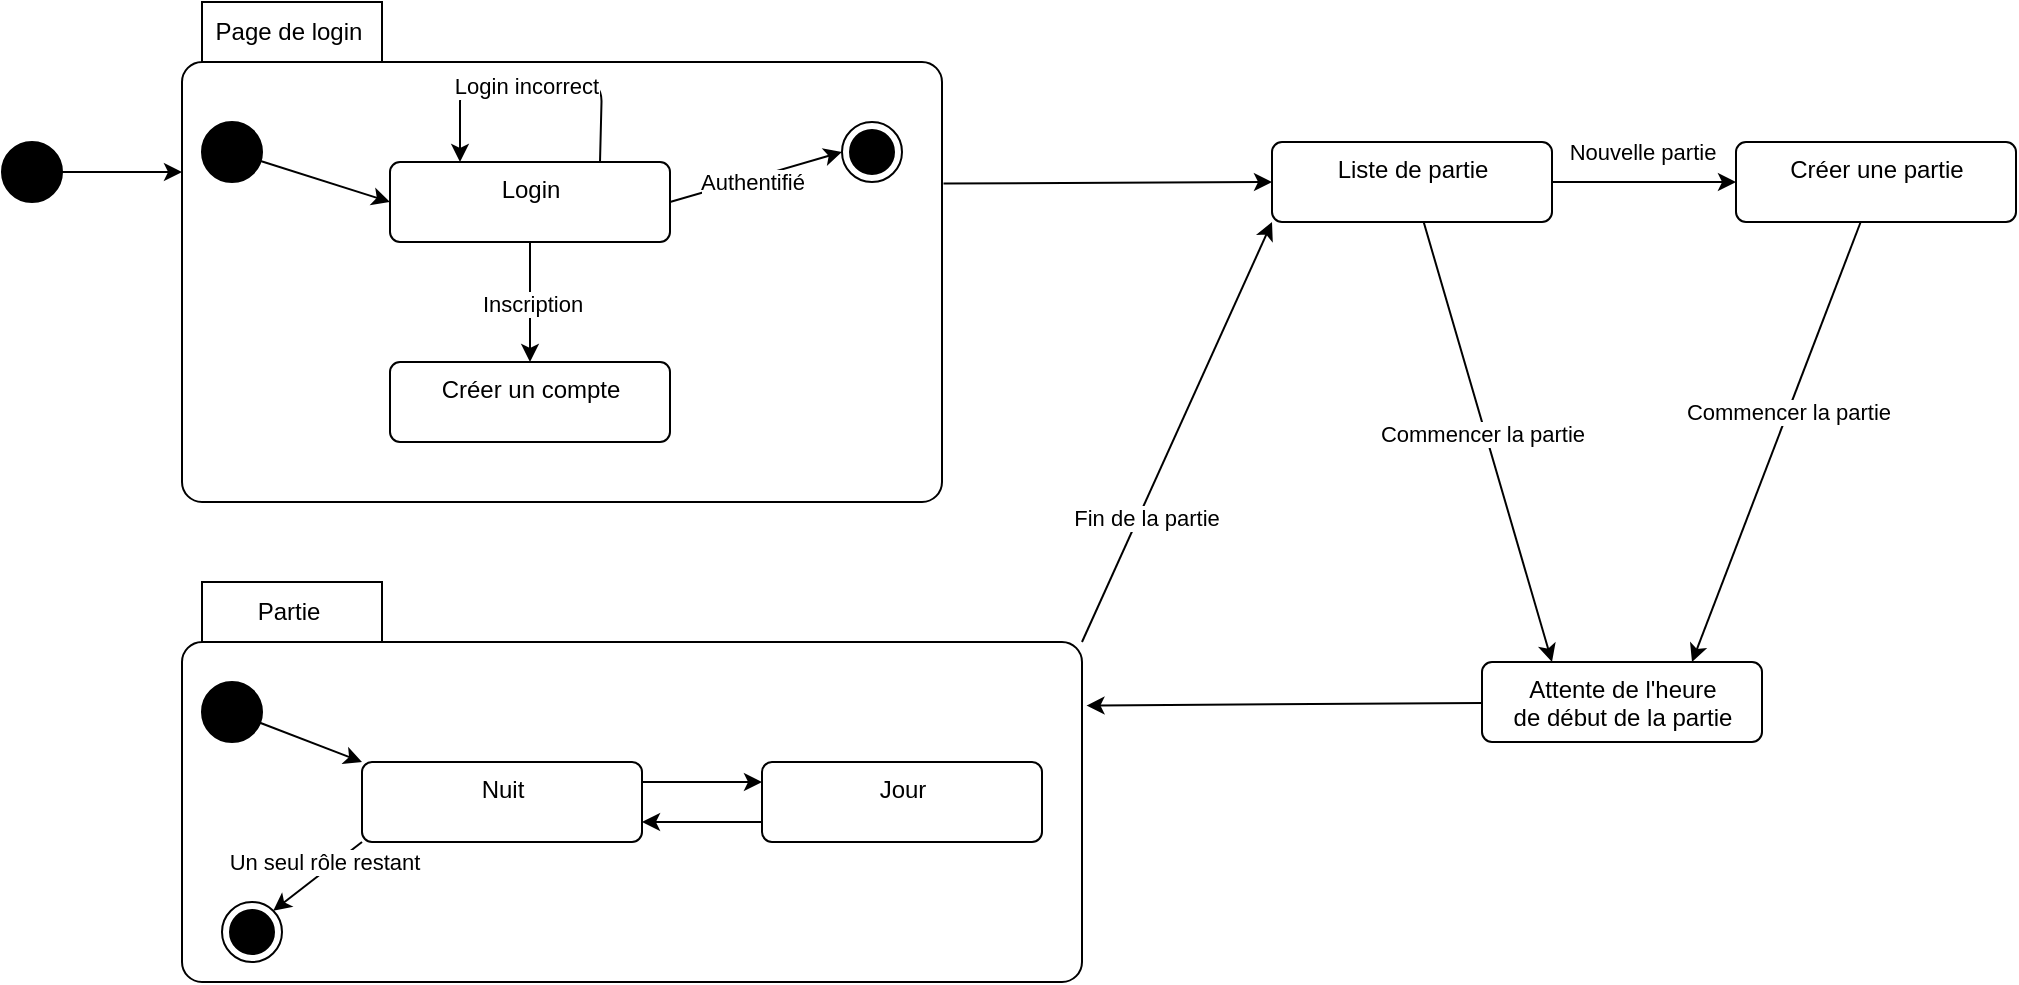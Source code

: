 <mxfile>
    <diagram id="ECEXfuEtr3nFxrRs7Ra9" name="Page-1">
        <mxGraphModel dx="1133" dy="633" grid="1" gridSize="10" guides="1" tooltips="1" connect="1" arrows="1" fold="1" page="1" pageScale="1" pageWidth="827" pageHeight="1169" math="0" shadow="0">
            <root>
                <mxCell id="0"/>
                <mxCell id="1" parent="0"/>
                <mxCell id="96" style="edgeStyle=none;html=1;entryX=0;entryY=0;entryDx=0;entryDy=85;entryPerimeter=0;" parent="1" source="18" target="38" edge="1">
                    <mxGeometry relative="1" as="geometry"/>
                </mxCell>
                <mxCell id="18" value="" style="ellipse;fillColor=strokeColor;" parent="1" vertex="1">
                    <mxGeometry x="40" y="210" width="30" height="30" as="geometry"/>
                </mxCell>
                <mxCell id="57" style="edgeStyle=none;html=1;entryX=0;entryY=0.5;entryDx=0;entryDy=0;" parent="1" source="53" target="55" edge="1">
                    <mxGeometry relative="1" as="geometry"/>
                </mxCell>
                <mxCell id="60" value="Nouvelle partie" style="edgeLabel;html=1;align=center;verticalAlign=middle;resizable=0;points=[];" parent="57" vertex="1" connectable="0">
                    <mxGeometry x="-0.243" y="2" relative="1" as="geometry">
                        <mxPoint x="10" y="-13" as="offset"/>
                    </mxGeometry>
                </mxCell>
                <mxCell id="59" style="edgeStyle=none;html=1;entryX=0.25;entryY=0;entryDx=0;entryDy=0;" parent="1" source="53" target="106" edge="1">
                    <mxGeometry relative="1" as="geometry">
                        <mxPoint x="745.52" y="430.57" as="targetPoint"/>
                    </mxGeometry>
                </mxCell>
                <mxCell id="62" value="Commencer la partie" style="edgeLabel;html=1;align=center;verticalAlign=middle;resizable=0;points=[];" parent="59" vertex="1" connectable="0">
                    <mxGeometry x="-0.045" y="-2" relative="1" as="geometry">
                        <mxPoint as="offset"/>
                    </mxGeometry>
                </mxCell>
                <mxCell id="53" value="Liste de partie" style="html=1;align=center;verticalAlign=top;rounded=1;absoluteArcSize=1;arcSize=10;dashed=0;" parent="1" vertex="1">
                    <mxGeometry x="675" y="210" width="140" height="40" as="geometry"/>
                </mxCell>
                <mxCell id="54" value="" style="group" parent="1" vertex="1" connectable="0">
                    <mxGeometry x="130" y="140" width="380" height="250" as="geometry"/>
                </mxCell>
                <mxCell id="38" value="Page de login" style="shape=folder;align=center;verticalAlign=middle;fontStyle=0;tabWidth=100;tabHeight=30;tabPosition=left;html=1;boundedLbl=1;labelInHeader=1;rounded=1;absoluteArcSize=1;arcSize=10;" parent="54" vertex="1">
                    <mxGeometry width="380" height="250" as="geometry"/>
                </mxCell>
                <mxCell id="39" value="" style="ellipse;fillColor=strokeColor;" parent="54" vertex="1">
                    <mxGeometry x="10" y="60" width="30" height="30" as="geometry"/>
                </mxCell>
                <mxCell id="43" style="edgeStyle=none;html=1;exitX=0.75;exitY=0;exitDx=0;exitDy=0;entryX=0.25;entryY=0;entryDx=0;entryDy=0;" parent="54" source="40" target="40" edge="1">
                    <mxGeometry relative="1" as="geometry">
                        <Array as="points">
                            <mxPoint x="210" y="40"/>
                            <mxPoint x="139" y="40"/>
                        </Array>
                    </mxGeometry>
                </mxCell>
                <mxCell id="48" value="Login incorrect" style="edgeLabel;html=1;align=center;verticalAlign=middle;resizable=0;points=[];" parent="43" vertex="1" connectable="0">
                    <mxGeometry x="0.041" y="2" relative="1" as="geometry">
                        <mxPoint as="offset"/>
                    </mxGeometry>
                </mxCell>
                <mxCell id="40" value="Login" style="html=1;align=center;verticalAlign=top;rounded=1;absoluteArcSize=1;arcSize=10;dashed=0;" parent="54" vertex="1">
                    <mxGeometry x="104" y="80" width="140" height="40" as="geometry"/>
                </mxCell>
                <mxCell id="44" style="edgeStyle=none;html=1;entryX=0;entryY=0.5;entryDx=0;entryDy=0;" parent="54" source="39" target="40" edge="1">
                    <mxGeometry relative="1" as="geometry"/>
                </mxCell>
                <mxCell id="41" value="Créer un compte&lt;br&gt;" style="html=1;align=center;verticalAlign=top;rounded=1;absoluteArcSize=1;arcSize=10;dashed=0;" parent="54" vertex="1">
                    <mxGeometry x="104" y="180" width="140" height="40" as="geometry"/>
                </mxCell>
                <mxCell id="42" style="edgeStyle=none;html=1;entryX=0.5;entryY=0;entryDx=0;entryDy=0;" parent="54" source="40" target="41" edge="1">
                    <mxGeometry relative="1" as="geometry"/>
                </mxCell>
                <mxCell id="49" value="Inscription" style="edgeLabel;html=1;align=center;verticalAlign=middle;resizable=0;points=[];" parent="42" vertex="1" connectable="0">
                    <mxGeometry x="0.026" y="1" relative="1" as="geometry">
                        <mxPoint as="offset"/>
                    </mxGeometry>
                </mxCell>
                <mxCell id="45" value="" style="ellipse;html=1;shape=endState;fillColor=strokeColor;" parent="54" vertex="1">
                    <mxGeometry x="330" y="60" width="30" height="30" as="geometry"/>
                </mxCell>
                <mxCell id="46" style="edgeStyle=none;html=1;entryX=0;entryY=0.5;entryDx=0;entryDy=0;exitX=1;exitY=0.5;exitDx=0;exitDy=0;" parent="54" source="40" target="45" edge="1">
                    <mxGeometry relative="1" as="geometry"/>
                </mxCell>
                <mxCell id="47" value="Authentifié" style="edgeLabel;html=1;align=center;verticalAlign=middle;resizable=0;points=[];" parent="46" vertex="1" connectable="0">
                    <mxGeometry x="-0.263" y="1" relative="1" as="geometry">
                        <mxPoint x="9" as="offset"/>
                    </mxGeometry>
                </mxCell>
                <mxCell id="58" style="edgeStyle=none;html=1;entryX=0.75;entryY=0;entryDx=0;entryDy=0;" parent="1" source="55" target="106" edge="1">
                    <mxGeometry relative="1" as="geometry">
                        <mxPoint x="977" y="460" as="targetPoint"/>
                    </mxGeometry>
                </mxCell>
                <mxCell id="61" value="Commencer la partie" style="edgeLabel;html=1;align=center;verticalAlign=middle;resizable=0;points=[];" parent="58" vertex="1" connectable="0">
                    <mxGeometry x="-0.142" relative="1" as="geometry">
                        <mxPoint as="offset"/>
                    </mxGeometry>
                </mxCell>
                <mxCell id="55" value="Créer une partie" style="html=1;align=center;verticalAlign=top;rounded=1;absoluteArcSize=1;arcSize=10;dashed=0;" parent="1" vertex="1">
                    <mxGeometry x="907" y="210" width="140" height="40" as="geometry"/>
                </mxCell>
                <mxCell id="56" style="edgeStyle=none;html=1;exitX=1.002;exitY=0.363;exitDx=0;exitDy=0;exitPerimeter=0;entryX=0;entryY=0.5;entryDx=0;entryDy=0;" parent="1" source="38" target="53" edge="1">
                    <mxGeometry relative="1" as="geometry"/>
                </mxCell>
                <mxCell id="119" style="edgeStyle=none;html=1;exitX=0;exitY=0;exitDx=450.0;exitDy=30;exitPerimeter=0;entryX=0;entryY=1;entryDx=0;entryDy=0;" parent="1" source="97" target="53" edge="1">
                    <mxGeometry relative="1" as="geometry"/>
                </mxCell>
                <mxCell id="120" value="Fin de la partie" style="edgeLabel;html=1;align=center;verticalAlign=middle;resizable=0;points=[];" parent="119" vertex="1" connectable="0">
                    <mxGeometry x="-0.386" y="-3" relative="1" as="geometry">
                        <mxPoint y="1" as="offset"/>
                    </mxGeometry>
                </mxCell>
                <mxCell id="97" value="Partie" style="shape=folder;align=center;verticalAlign=middle;fontStyle=0;tabWidth=100;tabHeight=30;tabPosition=left;html=1;boundedLbl=1;labelInHeader=1;rounded=1;absoluteArcSize=1;arcSize=10;" parent="1" vertex="1">
                    <mxGeometry x="130" y="430" width="450" height="200" as="geometry"/>
                </mxCell>
                <mxCell id="114" style="edgeStyle=none;html=1;exitX=0;exitY=0.75;exitDx=0;exitDy=0;entryX=1;entryY=0.75;entryDx=0;entryDy=0;" parent="1" source="98" target="108" edge="1">
                    <mxGeometry relative="1" as="geometry"/>
                </mxCell>
                <mxCell id="98" value="Jour" style="html=1;align=center;verticalAlign=top;rounded=1;absoluteArcSize=1;arcSize=10;dashed=0;" parent="1" vertex="1">
                    <mxGeometry x="420" y="520" width="140" height="40" as="geometry"/>
                </mxCell>
                <mxCell id="107" style="edgeStyle=none;html=1;entryX=1.005;entryY=0.309;entryDx=0;entryDy=0;entryPerimeter=0;" parent="1" source="106" target="97" edge="1">
                    <mxGeometry relative="1" as="geometry"/>
                </mxCell>
                <mxCell id="106" value="Attente de l'heure&lt;br style=&quot;padding: 0px; margin: 0px;&quot;&gt;de début de la partie" style="html=1;align=center;verticalAlign=top;rounded=1;absoluteArcSize=1;arcSize=10;dashed=0;" parent="1" vertex="1">
                    <mxGeometry x="780" y="470" width="140" height="40" as="geometry"/>
                </mxCell>
                <mxCell id="113" style="edgeStyle=none;html=1;exitX=1;exitY=0.25;exitDx=0;exitDy=0;entryX=0;entryY=0.25;entryDx=0;entryDy=0;" parent="1" source="108" target="98" edge="1">
                    <mxGeometry relative="1" as="geometry"/>
                </mxCell>
                <mxCell id="117" style="edgeStyle=none;html=1;entryX=1;entryY=0;entryDx=0;entryDy=0;exitX=0;exitY=1;exitDx=0;exitDy=0;" parent="1" source="108" target="116" edge="1">
                    <mxGeometry relative="1" as="geometry"/>
                </mxCell>
                <mxCell id="118" value="Un seul rôle restant" style="edgeLabel;html=1;align=center;verticalAlign=middle;resizable=0;points=[];" parent="117" vertex="1" connectable="0">
                    <mxGeometry x="-0.251" relative="1" as="geometry">
                        <mxPoint x="-3" y="-3" as="offset"/>
                    </mxGeometry>
                </mxCell>
                <mxCell id="108" value="Nuit" style="html=1;align=center;verticalAlign=top;rounded=1;absoluteArcSize=1;arcSize=10;dashed=0;" parent="1" vertex="1">
                    <mxGeometry x="220" y="520" width="140" height="40" as="geometry"/>
                </mxCell>
                <mxCell id="110" style="edgeStyle=none;html=1;entryX=0;entryY=0;entryDx=0;entryDy=0;" parent="1" source="109" target="108" edge="1">
                    <mxGeometry relative="1" as="geometry"/>
                </mxCell>
                <mxCell id="109" value="" style="ellipse;fillColor=strokeColor;" parent="1" vertex="1">
                    <mxGeometry x="140" y="480" width="30" height="30" as="geometry"/>
                </mxCell>
                <mxCell id="116" value="" style="ellipse;html=1;shape=endState;fillColor=strokeColor;" parent="1" vertex="1">
                    <mxGeometry x="150" y="590" width="30" height="30" as="geometry"/>
                </mxCell>
            </root>
        </mxGraphModel>
    </diagram>
</mxfile>